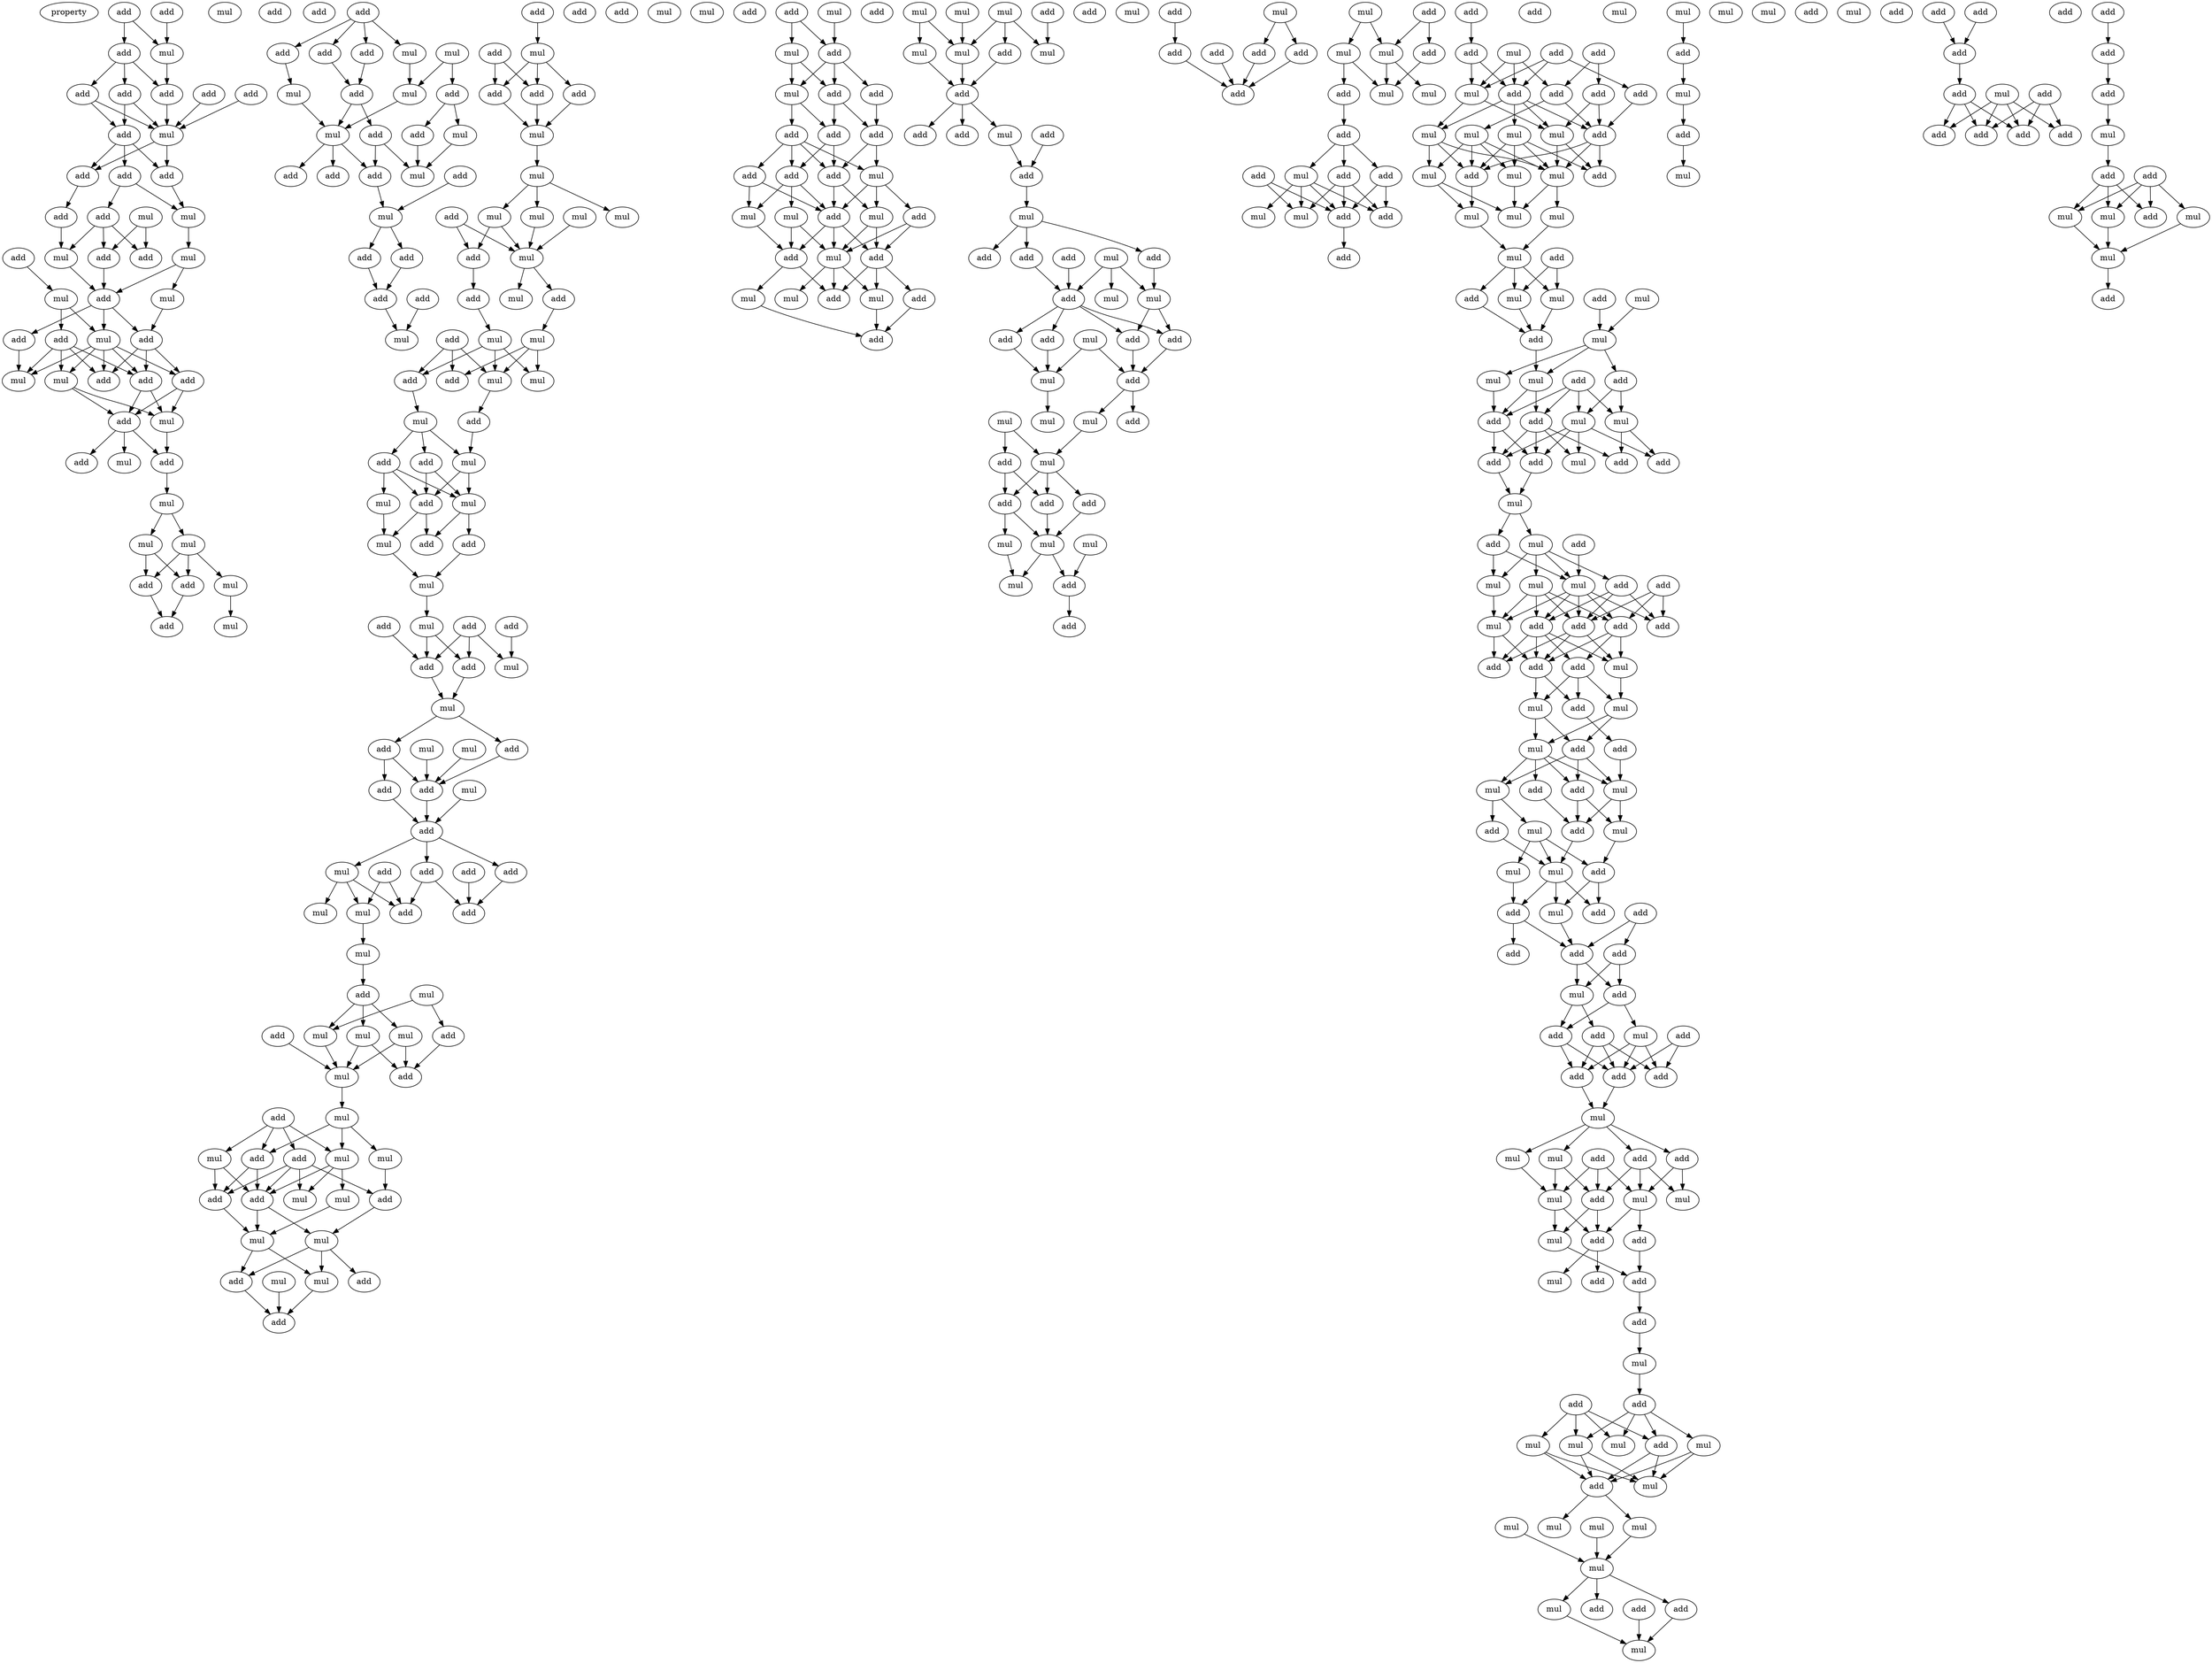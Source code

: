 digraph {
    node [fontcolor=black]
    property [mul=2,lf=1.3]
    0 [ label = add ];
    1 [ label = add ];
    2 [ label = mul ];
    3 [ label = add ];
    4 [ label = mul ];
    5 [ label = add ];
    6 [ label = add ];
    7 [ label = add ];
    8 [ label = add ];
    9 [ label = add ];
    10 [ label = mul ];
    11 [ label = add ];
    12 [ label = add ];
    13 [ label = add ];
    14 [ label = add ];
    15 [ label = mul ];
    16 [ label = mul ];
    17 [ label = add ];
    18 [ label = add ];
    19 [ label = mul ];
    20 [ label = add ];
    21 [ label = add ];
    22 [ label = add ];
    23 [ label = mul ];
    24 [ label = mul ];
    25 [ label = mul ];
    26 [ label = add ];
    27 [ label = add ];
    28 [ label = mul ];
    29 [ label = add ];
    30 [ label = add ];
    31 [ label = add ];
    32 [ label = add ];
    33 [ label = add ];
    34 [ label = mul ];
    35 [ label = mul ];
    36 [ label = add ];
    37 [ label = mul ];
    38 [ label = mul ];
    39 [ label = add ];
    40 [ label = add ];
    41 [ label = add ];
    42 [ label = mul ];
    43 [ label = mul ];
    44 [ label = mul ];
    45 [ label = add ];
    46 [ label = add ];
    47 [ label = mul ];
    48 [ label = add ];
    49 [ label = add ];
    50 [ label = mul ];
    51 [ label = add ];
    52 [ label = add ];
    53 [ label = add ];
    54 [ label = mul ];
    55 [ label = mul ];
    56 [ label = add ];
    57 [ label = add ];
    58 [ label = mul ];
    59 [ label = mul ];
    60 [ label = add ];
    61 [ label = add ];
    62 [ label = mul ];
    63 [ label = mul ];
    64 [ label = add ];
    65 [ label = add ];
    66 [ label = add ];
    67 [ label = mul ];
    68 [ label = add ];
    69 [ label = add ];
    70 [ label = mul ];
    71 [ label = add ];
    72 [ label = add ];
    73 [ label = add ];
    74 [ label = add ];
    75 [ label = mul ];
    76 [ label = add ];
    77 [ label = add ];
    78 [ label = mul ];
    79 [ label = add ];
    80 [ label = add ];
    81 [ label = add ];
    82 [ label = add ];
    83 [ label = mul ];
    84 [ label = mul ];
    85 [ label = add ];
    86 [ label = mul ];
    87 [ label = mul ];
    88 [ label = mul ];
    89 [ label = mul ];
    90 [ label = mul ];
    91 [ label = add ];
    92 [ label = add ];
    93 [ label = mul ];
    94 [ label = add ];
    95 [ label = add ];
    96 [ label = mul ];
    97 [ label = add ];
    98 [ label = mul ];
    99 [ label = add ];
    100 [ label = add ];
    101 [ label = mul ];
    102 [ label = mul ];
    103 [ label = add ];
    104 [ label = mul ];
    105 [ label = mul ];
    106 [ label = add ];
    107 [ label = add ];
    108 [ label = add ];
    109 [ label = mul ];
    110 [ label = mul ];
    111 [ label = add ];
    112 [ label = mul ];
    113 [ label = add ];
    114 [ label = mul ];
    115 [ label = mul ];
    116 [ label = add ];
    117 [ label = add ];
    118 [ label = mul ];
    119 [ label = mul ];
    120 [ label = add ];
    121 [ label = mul ];
    122 [ label = add ];
    123 [ label = add ];
    124 [ label = mul ];
    125 [ label = add ];
    126 [ label = add ];
    127 [ label = mul ];
    128 [ label = mul ];
    129 [ label = add ];
    130 [ label = add ];
    131 [ label = add ];
    132 [ label = mul ];
    133 [ label = add ];
    134 [ label = add ];
    135 [ label = add ];
    136 [ label = add ];
    137 [ label = add ];
    138 [ label = mul ];
    139 [ label = add ];
    140 [ label = mul ];
    141 [ label = add ];
    142 [ label = mul ];
    143 [ label = mul ];
    144 [ label = add ];
    145 [ label = mul ];
    146 [ label = mul ];
    147 [ label = mul ];
    148 [ label = add ];
    149 [ label = add ];
    150 [ label = mul ];
    151 [ label = mul ];
    152 [ label = add ];
    153 [ label = mul ];
    154 [ label = add ];
    155 [ label = add ];
    156 [ label = mul ];
    157 [ label = mul ];
    158 [ label = mul ];
    159 [ label = add ];
    160 [ label = add ];
    161 [ label = mul ];
    162 [ label = add ];
    163 [ label = mul ];
    164 [ label = add ];
    165 [ label = mul ];
    166 [ label = mul ];
    167 [ label = add ];
    168 [ label = mul ];
    169 [ label = mul ];
    170 [ label = add ];
    171 [ label = add ];
    172 [ label = mul ];
    173 [ label = add ];
    174 [ label = add ];
    175 [ label = mul ];
    176 [ label = mul ];
    177 [ label = add ];
    178 [ label = add ];
    179 [ label = add ];
    180 [ label = add ];
    181 [ label = add ];
    182 [ label = add ];
    183 [ label = add ];
    184 [ label = mul ];
    185 [ label = add ];
    186 [ label = add ];
    187 [ label = add ];
    188 [ label = mul ];
    189 [ label = mul ];
    190 [ label = mul ];
    191 [ label = add ];
    192 [ label = add ];
    193 [ label = mul ];
    194 [ label = add ];
    195 [ label = mul ];
    196 [ label = mul ];
    197 [ label = add ];
    198 [ label = mul ];
    199 [ label = add ];
    200 [ label = add ];
    201 [ label = mul ];
    202 [ label = mul ];
    203 [ label = mul ];
    204 [ label = add ];
    205 [ label = mul ];
    206 [ label = mul ];
    207 [ label = mul ];
    208 [ label = add ];
    209 [ label = add ];
    210 [ label = add ];
    211 [ label = add ];
    212 [ label = mul ];
    213 [ label = add ];
    214 [ label = add ];
    215 [ label = mul ];
    216 [ label = add ];
    217 [ label = add ];
    218 [ label = add ];
    219 [ label = mul ];
    220 [ label = add ];
    221 [ label = add ];
    222 [ label = mul ];
    223 [ label = mul ];
    224 [ label = add ];
    225 [ label = add ];
    226 [ label = add ];
    227 [ label = mul ];
    228 [ label = add ];
    229 [ label = add ];
    230 [ label = mul ];
    231 [ label = mul ];
    232 [ label = mul ];
    233 [ label = mul ];
    234 [ label = add ];
    235 [ label = mul ];
    236 [ label = add ];
    237 [ label = add ];
    238 [ label = add ];
    239 [ label = add ];
    240 [ label = add ];
    241 [ label = mul ];
    242 [ label = mul ];
    243 [ label = mul ];
    244 [ label = mul ];
    245 [ label = add ];
    246 [ label = add ];
    247 [ label = mul ];
    248 [ label = add ];
    249 [ label = mul ];
    250 [ label = add ];
    251 [ label = add ];
    252 [ label = add ];
    253 [ label = add ];
    254 [ label = add ];
    255 [ label = add ];
    256 [ label = mul ];
    257 [ label = mul ];
    258 [ label = add ];
    259 [ label = mul ];
    260 [ label = mul ];
    261 [ label = mul ];
    262 [ label = add ];
    263 [ label = add ];
    264 [ label = add ];
    265 [ label = add ];
    266 [ label = add ];
    267 [ label = mul ];
    268 [ label = add ];
    269 [ label = mul ];
    270 [ label = mul ];
    271 [ label = add ];
    272 [ label = add ];
    273 [ label = add ];
    274 [ label = mul ];
    275 [ label = add ];
    276 [ label = add ];
    277 [ label = add ];
    278 [ label = add ];
    279 [ label = add ];
    280 [ label = mul ];
    281 [ label = add ];
    282 [ label = add ];
    283 [ label = mul ];
    284 [ label = mul ];
    285 [ label = mul ];
    286 [ label = add ];
    287 [ label = mul ];
    288 [ label = add ];
    289 [ label = mul ];
    290 [ label = mul ];
    291 [ label = mul ];
    292 [ label = add ];
    293 [ label = mul ];
    294 [ label = mul ];
    295 [ label = mul ];
    296 [ label = mul ];
    297 [ label = add ];
    298 [ label = add ];
    299 [ label = mul ];
    300 [ label = add ];
    301 [ label = mul ];
    302 [ label = mul ];
    303 [ label = add ];
    304 [ label = mul ];
    305 [ label = mul ];
    306 [ label = add ];
    307 [ label = add ];
    308 [ label = mul ];
    309 [ label = mul ];
    310 [ label = add ];
    311 [ label = mul ];
    312 [ label = add ];
    313 [ label = add ];
    314 [ label = add ];
    315 [ label = add ];
    316 [ label = mul ];
    317 [ label = add ];
    318 [ label = mul ];
    319 [ label = add ];
    320 [ label = add ];
    321 [ label = mul ];
    322 [ label = add ];
    323 [ label = mul ];
    324 [ label = mul ];
    325 [ label = mul ];
    326 [ label = add ];
    327 [ label = add ];
    328 [ label = add ];
    329 [ label = add ];
    330 [ label = add ];
    331 [ label = mul ];
    332 [ label = add ];
    333 [ label = mul ];
    334 [ label = add ];
    335 [ label = add ];
    336 [ label = mul ];
    337 [ label = add ];
    338 [ label = mul ];
    339 [ label = mul ];
    340 [ label = add ];
    341 [ label = add ];
    342 [ label = mul ];
    343 [ label = mul ];
    344 [ label = add ];
    345 [ label = add ];
    346 [ label = add ];
    347 [ label = mul ];
    348 [ label = add ];
    349 [ label = mul ];
    350 [ label = mul ];
    351 [ label = mul ];
    352 [ label = add ];
    353 [ label = add ];
    354 [ label = add ];
    355 [ label = add ];
    356 [ label = mul ];
    357 [ label = add ];
    358 [ label = add ];
    359 [ label = add ];
    360 [ label = add ];
    361 [ label = mul ];
    362 [ label = mul ];
    363 [ label = add ];
    364 [ label = add ];
    365 [ label = add ];
    366 [ label = add ];
    367 [ label = add ];
    368 [ label = add ];
    369 [ label = add ];
    370 [ label = mul ];
    371 [ label = add ];
    372 [ label = add ];
    373 [ label = add ];
    374 [ label = mul ];
    375 [ label = mul ];
    376 [ label = mul ];
    377 [ label = add ];
    378 [ label = mul ];
    379 [ label = mul ];
    380 [ label = add ];
    381 [ label = mul ];
    382 [ label = add ];
    383 [ label = mul ];
    384 [ label = add ];
    385 [ label = add ];
    386 [ label = add ];
    387 [ label = mul ];
    388 [ label = add ];
    389 [ label = add ];
    390 [ label = mul ];
    391 [ label = mul ];
    392 [ label = mul ];
    393 [ label = add ];
    394 [ label = mul ];
    395 [ label = mul ];
    396 [ label = add ];
    397 [ label = mul ];
    398 [ label = mul ];
    399 [ label = mul ];
    400 [ label = mul ];
    401 [ label = mul ];
    402 [ label = mul ];
    403 [ label = add ];
    404 [ label = mul ];
    405 [ label = add ];
    406 [ label = add ];
    407 [ label = mul ];
    408 [ label = mul ];
    409 [ label = mul ];
    410 [ label = mul ];
    411 [ label = add ];
    412 [ label = mul ];
    413 [ label = add ];
    414 [ label = add ];
    415 [ label = mul ];
    416 [ label = add ];
    417 [ label = add ];
    418 [ label = add ];
    419 [ label = add ];
    420 [ label = mul ];
    421 [ label = add ];
    422 [ label = add ];
    423 [ label = add ];
    424 [ label = mul ];
    425 [ label = add ];
    426 [ label = add ];
    427 [ label = add ];
    428 [ label = add ];
    429 [ label = add ];
    430 [ label = add ];
    431 [ label = add ];
    432 [ label = mul ];
    433 [ label = add ];
    434 [ label = add ];
    435 [ label = mul ];
    436 [ label = mul ];
    437 [ label = add ];
    438 [ label = mul ];
    439 [ label = mul ];
    440 [ label = add ];
    0 -> 3 [ name = 0 ];
    0 -> 4 [ name = 1 ];
    1 -> 4 [ name = 2 ];
    3 -> 5 [ name = 3 ];
    3 -> 6 [ name = 4 ];
    3 -> 9 [ name = 5 ];
    4 -> 6 [ name = 6 ];
    5 -> 10 [ name = 7 ];
    5 -> 11 [ name = 8 ];
    6 -> 10 [ name = 9 ];
    7 -> 10 [ name = 10 ];
    8 -> 10 [ name = 11 ];
    9 -> 10 [ name = 12 ];
    9 -> 11 [ name = 13 ];
    10 -> 12 [ name = 14 ];
    10 -> 14 [ name = 15 ];
    11 -> 12 [ name = 16 ];
    11 -> 13 [ name = 17 ];
    11 -> 14 [ name = 18 ];
    12 -> 18 [ name = 19 ];
    13 -> 16 [ name = 20 ];
    13 -> 17 [ name = 21 ];
    14 -> 16 [ name = 22 ];
    15 -> 20 [ name = 23 ];
    15 -> 21 [ name = 24 ];
    16 -> 23 [ name = 25 ];
    17 -> 19 [ name = 26 ];
    17 -> 20 [ name = 27 ];
    17 -> 21 [ name = 28 ];
    18 -> 19 [ name = 29 ];
    19 -> 26 [ name = 30 ];
    21 -> 26 [ name = 31 ];
    22 -> 25 [ name = 32 ];
    23 -> 24 [ name = 33 ];
    23 -> 26 [ name = 34 ];
    24 -> 27 [ name = 35 ];
    25 -> 28 [ name = 36 ];
    25 -> 29 [ name = 37 ];
    26 -> 27 [ name = 38 ];
    26 -> 28 [ name = 39 ];
    26 -> 30 [ name = 40 ];
    27 -> 31 [ name = 41 ];
    27 -> 32 [ name = 42 ];
    27 -> 33 [ name = 43 ];
    28 -> 31 [ name = 44 ];
    28 -> 32 [ name = 45 ];
    28 -> 33 [ name = 46 ];
    28 -> 34 [ name = 47 ];
    28 -> 35 [ name = 48 ];
    29 -> 32 [ name = 49 ];
    29 -> 33 [ name = 50 ];
    29 -> 34 [ name = 51 ];
    29 -> 35 [ name = 52 ];
    30 -> 35 [ name = 53 ];
    31 -> 36 [ name = 54 ];
    31 -> 37 [ name = 55 ];
    32 -> 36 [ name = 56 ];
    32 -> 37 [ name = 57 ];
    34 -> 36 [ name = 58 ];
    34 -> 37 [ name = 59 ];
    36 -> 38 [ name = 60 ];
    36 -> 39 [ name = 61 ];
    36 -> 40 [ name = 62 ];
    37 -> 39 [ name = 63 ];
    39 -> 42 [ name = 64 ];
    42 -> 43 [ name = 65 ];
    42 -> 44 [ name = 66 ];
    43 -> 45 [ name = 67 ];
    43 -> 46 [ name = 68 ];
    43 -> 47 [ name = 69 ];
    44 -> 45 [ name = 70 ];
    44 -> 46 [ name = 71 ];
    45 -> 49 [ name = 72 ];
    46 -> 49 [ name = 73 ];
    47 -> 50 [ name = 74 ];
    51 -> 52 [ name = 75 ];
    51 -> 53 [ name = 76 ];
    51 -> 55 [ name = 77 ];
    51 -> 56 [ name = 78 ];
    52 -> 57 [ name = 79 ];
    53 -> 58 [ name = 80 ];
    54 -> 59 [ name = 81 ];
    54 -> 60 [ name = 82 ];
    55 -> 59 [ name = 83 ];
    56 -> 57 [ name = 84 ];
    57 -> 63 [ name = 85 ];
    57 -> 64 [ name = 86 ];
    58 -> 63 [ name = 87 ];
    59 -> 63 [ name = 88 ];
    60 -> 61 [ name = 89 ];
    60 -> 62 [ name = 90 ];
    61 -> 67 [ name = 91 ];
    62 -> 67 [ name = 92 ];
    63 -> 65 [ name = 93 ];
    63 -> 66 [ name = 94 ];
    63 -> 68 [ name = 95 ];
    64 -> 66 [ name = 96 ];
    64 -> 67 [ name = 97 ];
    66 -> 70 [ name = 98 ];
    69 -> 70 [ name = 99 ];
    70 -> 71 [ name = 100 ];
    70 -> 72 [ name = 101 ];
    71 -> 73 [ name = 102 ];
    72 -> 73 [ name = 103 ];
    73 -> 75 [ name = 104 ];
    74 -> 75 [ name = 105 ];
    76 -> 78 [ name = 106 ];
    77 -> 79 [ name = 107 ];
    77 -> 81 [ name = 108 ];
    78 -> 79 [ name = 109 ];
    78 -> 80 [ name = 110 ];
    78 -> 81 [ name = 111 ];
    79 -> 83 [ name = 112 ];
    80 -> 83 [ name = 113 ];
    81 -> 83 [ name = 114 ];
    83 -> 84 [ name = 115 ];
    84 -> 87 [ name = 116 ];
    84 -> 88 [ name = 117 ];
    84 -> 89 [ name = 118 ];
    85 -> 90 [ name = 119 ];
    85 -> 91 [ name = 120 ];
    86 -> 90 [ name = 121 ];
    87 -> 90 [ name = 122 ];
    87 -> 91 [ name = 123 ];
    89 -> 90 [ name = 124 ];
    90 -> 93 [ name = 125 ];
    90 -> 95 [ name = 126 ];
    91 -> 92 [ name = 127 ];
    92 -> 96 [ name = 128 ];
    95 -> 98 [ name = 129 ];
    96 -> 100 [ name = 130 ];
    96 -> 101 [ name = 131 ];
    96 -> 102 [ name = 132 ];
    97 -> 99 [ name = 133 ];
    97 -> 100 [ name = 134 ];
    97 -> 102 [ name = 135 ];
    98 -> 99 [ name = 136 ];
    98 -> 101 [ name = 137 ];
    98 -> 102 [ name = 138 ];
    100 -> 104 [ name = 139 ];
    102 -> 103 [ name = 140 ];
    103 -> 105 [ name = 141 ];
    104 -> 105 [ name = 142 ];
    104 -> 106 [ name = 143 ];
    104 -> 107 [ name = 144 ];
    105 -> 108 [ name = 145 ];
    105 -> 109 [ name = 146 ];
    106 -> 108 [ name = 147 ];
    106 -> 109 [ name = 148 ];
    107 -> 108 [ name = 149 ];
    107 -> 109 [ name = 150 ];
    107 -> 110 [ name = 151 ];
    108 -> 113 [ name = 152 ];
    108 -> 114 [ name = 153 ];
    109 -> 111 [ name = 154 ];
    109 -> 113 [ name = 155 ];
    110 -> 114 [ name = 156 ];
    111 -> 115 [ name = 157 ];
    114 -> 115 [ name = 158 ];
    115 -> 118 [ name = 159 ];
    116 -> 121 [ name = 160 ];
    116 -> 122 [ name = 161 ];
    116 -> 123 [ name = 162 ];
    117 -> 122 [ name = 163 ];
    118 -> 122 [ name = 164 ];
    118 -> 123 [ name = 165 ];
    120 -> 121 [ name = 166 ];
    122 -> 124 [ name = 167 ];
    123 -> 124 [ name = 168 ];
    124 -> 126 [ name = 169 ];
    124 -> 129 [ name = 170 ];
    126 -> 130 [ name = 171 ];
    126 -> 131 [ name = 172 ];
    127 -> 131 [ name = 173 ];
    128 -> 131 [ name = 174 ];
    129 -> 131 [ name = 175 ];
    130 -> 133 [ name = 176 ];
    131 -> 133 [ name = 177 ];
    132 -> 133 [ name = 178 ];
    133 -> 134 [ name = 179 ];
    133 -> 137 [ name = 180 ];
    133 -> 138 [ name = 181 ];
    134 -> 139 [ name = 182 ];
    134 -> 141 [ name = 183 ];
    135 -> 140 [ name = 184 ];
    135 -> 141 [ name = 185 ];
    136 -> 139 [ name = 186 ];
    137 -> 139 [ name = 187 ];
    138 -> 140 [ name = 188 ];
    138 -> 141 [ name = 189 ];
    138 -> 142 [ name = 190 ];
    140 -> 143 [ name = 191 ];
    143 -> 144 [ name = 192 ];
    144 -> 146 [ name = 193 ];
    144 -> 147 [ name = 194 ];
    144 -> 150 [ name = 195 ];
    145 -> 146 [ name = 196 ];
    145 -> 149 [ name = 197 ];
    146 -> 151 [ name = 198 ];
    147 -> 151 [ name = 199 ];
    147 -> 152 [ name = 200 ];
    148 -> 151 [ name = 201 ];
    149 -> 152 [ name = 202 ];
    150 -> 151 [ name = 203 ];
    150 -> 152 [ name = 204 ];
    151 -> 153 [ name = 205 ];
    153 -> 156 [ name = 206 ];
    153 -> 158 [ name = 207 ];
    153 -> 159 [ name = 208 ];
    154 -> 155 [ name = 209 ];
    154 -> 157 [ name = 210 ];
    154 -> 158 [ name = 211 ];
    154 -> 159 [ name = 212 ];
    155 -> 160 [ name = 213 ];
    155 -> 161 [ name = 214 ];
    155 -> 162 [ name = 215 ];
    155 -> 164 [ name = 216 ];
    156 -> 162 [ name = 217 ];
    157 -> 160 [ name = 218 ];
    157 -> 164 [ name = 219 ];
    158 -> 161 [ name = 220 ];
    158 -> 163 [ name = 221 ];
    158 -> 164 [ name = 222 ];
    159 -> 160 [ name = 223 ];
    159 -> 164 [ name = 224 ];
    160 -> 166 [ name = 225 ];
    162 -> 165 [ name = 226 ];
    163 -> 166 [ name = 227 ];
    164 -> 165 [ name = 228 ];
    164 -> 166 [ name = 229 ];
    165 -> 167 [ name = 230 ];
    165 -> 169 [ name = 231 ];
    165 -> 170 [ name = 232 ];
    166 -> 169 [ name = 233 ];
    166 -> 170 [ name = 234 ];
    168 -> 171 [ name = 235 ];
    169 -> 171 [ name = 236 ];
    170 -> 171 [ name = 237 ];
    172 -> 174 [ name = 238 ];
    173 -> 174 [ name = 239 ];
    173 -> 175 [ name = 240 ];
    174 -> 176 [ name = 241 ];
    174 -> 177 [ name = 242 ];
    174 -> 178 [ name = 243 ];
    175 -> 176 [ name = 244 ];
    175 -> 178 [ name = 245 ];
    176 -> 179 [ name = 246 ];
    176 -> 180 [ name = 247 ];
    177 -> 181 [ name = 248 ];
    178 -> 179 [ name = 249 ];
    178 -> 181 [ name = 250 ];
    179 -> 183 [ name = 251 ];
    179 -> 185 [ name = 252 ];
    180 -> 182 [ name = 253 ];
    180 -> 183 [ name = 254 ];
    180 -> 184 [ name = 255 ];
    180 -> 185 [ name = 256 ];
    181 -> 183 [ name = 257 ];
    181 -> 184 [ name = 258 ];
    182 -> 187 [ name = 259 ];
    182 -> 189 [ name = 260 ];
    183 -> 187 [ name = 261 ];
    183 -> 190 [ name = 262 ];
    184 -> 186 [ name = 263 ];
    184 -> 187 [ name = 264 ];
    184 -> 190 [ name = 265 ];
    185 -> 187 [ name = 266 ];
    185 -> 188 [ name = 267 ];
    185 -> 189 [ name = 268 ];
    186 -> 191 [ name = 269 ];
    186 -> 193 [ name = 270 ];
    187 -> 191 [ name = 271 ];
    187 -> 192 [ name = 272 ];
    187 -> 193 [ name = 273 ];
    188 -> 192 [ name = 274 ];
    188 -> 193 [ name = 275 ];
    189 -> 192 [ name = 276 ];
    190 -> 191 [ name = 277 ];
    190 -> 193 [ name = 278 ];
    191 -> 194 [ name = 279 ];
    191 -> 195 [ name = 280 ];
    191 -> 197 [ name = 281 ];
    192 -> 196 [ name = 282 ];
    192 -> 197 [ name = 283 ];
    193 -> 195 [ name = 284 ];
    193 -> 197 [ name = 285 ];
    193 -> 198 [ name = 286 ];
    194 -> 199 [ name = 287 ];
    195 -> 199 [ name = 288 ];
    196 -> 199 [ name = 289 ];
    201 -> 205 [ name = 290 ];
    202 -> 205 [ name = 291 ];
    202 -> 206 [ name = 292 ];
    202 -> 208 [ name = 293 ];
    203 -> 205 [ name = 294 ];
    203 -> 207 [ name = 295 ];
    204 -> 206 [ name = 296 ];
    205 -> 209 [ name = 297 ];
    207 -> 209 [ name = 298 ];
    208 -> 209 [ name = 299 ];
    209 -> 210 [ name = 300 ];
    209 -> 211 [ name = 301 ];
    209 -> 212 [ name = 302 ];
    212 -> 214 [ name = 303 ];
    213 -> 214 [ name = 304 ];
    214 -> 215 [ name = 305 ];
    215 -> 216 [ name = 306 ];
    215 -> 217 [ name = 307 ];
    215 -> 218 [ name = 308 ];
    217 -> 223 [ name = 309 ];
    218 -> 221 [ name = 310 ];
    219 -> 221 [ name = 311 ];
    219 -> 222 [ name = 312 ];
    219 -> 223 [ name = 313 ];
    220 -> 221 [ name = 314 ];
    221 -> 224 [ name = 315 ];
    221 -> 225 [ name = 316 ];
    221 -> 226 [ name = 317 ];
    221 -> 228 [ name = 318 ];
    223 -> 225 [ name = 319 ];
    223 -> 228 [ name = 320 ];
    224 -> 230 [ name = 321 ];
    225 -> 229 [ name = 322 ];
    226 -> 230 [ name = 323 ];
    227 -> 229 [ name = 324 ];
    227 -> 230 [ name = 325 ];
    228 -> 229 [ name = 326 ];
    229 -> 233 [ name = 327 ];
    229 -> 234 [ name = 328 ];
    230 -> 231 [ name = 329 ];
    232 -> 235 [ name = 330 ];
    232 -> 236 [ name = 331 ];
    233 -> 235 [ name = 332 ];
    235 -> 237 [ name = 333 ];
    235 -> 238 [ name = 334 ];
    235 -> 240 [ name = 335 ];
    236 -> 237 [ name = 336 ];
    236 -> 240 [ name = 337 ];
    237 -> 241 [ name = 338 ];
    237 -> 242 [ name = 339 ];
    238 -> 242 [ name = 340 ];
    240 -> 242 [ name = 341 ];
    241 -> 244 [ name = 342 ];
    242 -> 244 [ name = 343 ];
    242 -> 245 [ name = 344 ];
    243 -> 245 [ name = 345 ];
    245 -> 246 [ name = 346 ];
    248 -> 251 [ name = 347 ];
    249 -> 252 [ name = 348 ];
    249 -> 253 [ name = 349 ];
    250 -> 254 [ name = 350 ];
    251 -> 254 [ name = 351 ];
    252 -> 254 [ name = 352 ];
    253 -> 254 [ name = 353 ];
    255 -> 258 [ name = 354 ];
    255 -> 259 [ name = 355 ];
    256 -> 257 [ name = 356 ];
    256 -> 259 [ name = 357 ];
    257 -> 260 [ name = 358 ];
    257 -> 262 [ name = 359 ];
    258 -> 260 [ name = 360 ];
    259 -> 260 [ name = 361 ];
    259 -> 261 [ name = 362 ];
    262 -> 263 [ name = 363 ];
    263 -> 264 [ name = 364 ];
    263 -> 266 [ name = 365 ];
    263 -> 267 [ name = 366 ];
    264 -> 268 [ name = 367 ];
    264 -> 269 [ name = 368 ];
    264 -> 271 [ name = 369 ];
    265 -> 268 [ name = 370 ];
    265 -> 269 [ name = 371 ];
    266 -> 268 [ name = 372 ];
    266 -> 271 [ name = 373 ];
    267 -> 268 [ name = 374 ];
    267 -> 269 [ name = 375 ];
    267 -> 270 [ name = 376 ];
    267 -> 271 [ name = 377 ];
    268 -> 272 [ name = 378 ];
    273 -> 275 [ name = 379 ];
    274 -> 279 [ name = 380 ];
    274 -> 280 [ name = 381 ];
    274 -> 282 [ name = 382 ];
    275 -> 280 [ name = 383 ];
    275 -> 282 [ name = 384 ];
    276 -> 279 [ name = 385 ];
    276 -> 281 [ name = 386 ];
    277 -> 278 [ name = 387 ];
    277 -> 280 [ name = 388 ];
    277 -> 282 [ name = 389 ];
    278 -> 286 [ name = 390 ];
    279 -> 283 [ name = 391 ];
    279 -> 286 [ name = 392 ];
    280 -> 284 [ name = 393 ];
    280 -> 287 [ name = 394 ];
    281 -> 284 [ name = 395 ];
    281 -> 286 [ name = 396 ];
    282 -> 284 [ name = 397 ];
    282 -> 285 [ name = 398 ];
    282 -> 286 [ name = 399 ];
    282 -> 287 [ name = 400 ];
    283 -> 289 [ name = 401 ];
    283 -> 290 [ name = 402 ];
    283 -> 291 [ name = 403 ];
    283 -> 292 [ name = 404 ];
    284 -> 288 [ name = 405 ];
    284 -> 289 [ name = 406 ];
    285 -> 288 [ name = 407 ];
    285 -> 289 [ name = 408 ];
    285 -> 291 [ name = 409 ];
    285 -> 292 [ name = 410 ];
    286 -> 288 [ name = 411 ];
    286 -> 289 [ name = 412 ];
    286 -> 292 [ name = 413 ];
    287 -> 289 [ name = 414 ];
    287 -> 290 [ name = 415 ];
    287 -> 292 [ name = 416 ];
    289 -> 293 [ name = 417 ];
    289 -> 295 [ name = 418 ];
    290 -> 294 [ name = 419 ];
    290 -> 295 [ name = 420 ];
    291 -> 295 [ name = 421 ];
    292 -> 294 [ name = 422 ];
    293 -> 296 [ name = 423 ];
    294 -> 296 [ name = 424 ];
    296 -> 298 [ name = 425 ];
    296 -> 301 [ name = 426 ];
    296 -> 302 [ name = 427 ];
    297 -> 301 [ name = 428 ];
    297 -> 302 [ name = 429 ];
    298 -> 303 [ name = 430 ];
    299 -> 304 [ name = 431 ];
    300 -> 304 [ name = 432 ];
    301 -> 303 [ name = 433 ];
    302 -> 303 [ name = 434 ];
    303 -> 308 [ name = 435 ];
    304 -> 305 [ name = 436 ];
    304 -> 307 [ name = 437 ];
    304 -> 308 [ name = 438 ];
    305 -> 310 [ name = 439 ];
    306 -> 309 [ name = 440 ];
    306 -> 310 [ name = 441 ];
    306 -> 311 [ name = 442 ];
    306 -> 312 [ name = 443 ];
    307 -> 309 [ name = 444 ];
    307 -> 311 [ name = 445 ];
    308 -> 310 [ name = 446 ];
    308 -> 312 [ name = 447 ];
    309 -> 314 [ name = 448 ];
    309 -> 317 [ name = 449 ];
    310 -> 313 [ name = 450 ];
    310 -> 315 [ name = 451 ];
    311 -> 313 [ name = 452 ];
    311 -> 315 [ name = 453 ];
    311 -> 316 [ name = 454 ];
    311 -> 317 [ name = 455 ];
    312 -> 313 [ name = 456 ];
    312 -> 314 [ name = 457 ];
    312 -> 315 [ name = 458 ];
    312 -> 316 [ name = 459 ];
    313 -> 318 [ name = 460 ];
    315 -> 318 [ name = 461 ];
    318 -> 320 [ name = 462 ];
    318 -> 321 [ name = 463 ];
    319 -> 325 [ name = 464 ];
    320 -> 324 [ name = 465 ];
    320 -> 325 [ name = 466 ];
    321 -> 323 [ name = 467 ];
    321 -> 324 [ name = 468 ];
    321 -> 325 [ name = 469 ];
    321 -> 326 [ name = 470 ];
    322 -> 328 [ name = 471 ];
    322 -> 329 [ name = 472 ];
    322 -> 330 [ name = 473 ];
    323 -> 327 [ name = 474 ];
    323 -> 328 [ name = 475 ];
    323 -> 330 [ name = 476 ];
    323 -> 331 [ name = 477 ];
    324 -> 331 [ name = 478 ];
    325 -> 327 [ name = 479 ];
    325 -> 328 [ name = 480 ];
    325 -> 329 [ name = 481 ];
    325 -> 330 [ name = 482 ];
    325 -> 331 [ name = 483 ];
    326 -> 327 [ name = 484 ];
    326 -> 328 [ name = 485 ];
    326 -> 329 [ name = 486 ];
    327 -> 332 [ name = 487 ];
    327 -> 333 [ name = 488 ];
    327 -> 334 [ name = 489 ];
    327 -> 335 [ name = 490 ];
    328 -> 332 [ name = 491 ];
    328 -> 333 [ name = 492 ];
    328 -> 335 [ name = 493 ];
    330 -> 332 [ name = 494 ];
    330 -> 333 [ name = 495 ];
    330 -> 334 [ name = 496 ];
    331 -> 332 [ name = 497 ];
    331 -> 335 [ name = 498 ];
    332 -> 337 [ name = 499 ];
    332 -> 338 [ name = 500 ];
    333 -> 336 [ name = 501 ];
    334 -> 336 [ name = 502 ];
    334 -> 337 [ name = 503 ];
    334 -> 338 [ name = 504 ];
    336 -> 339 [ name = 505 ];
    336 -> 341 [ name = 506 ];
    337 -> 340 [ name = 507 ];
    338 -> 339 [ name = 508 ];
    338 -> 341 [ name = 509 ];
    339 -> 342 [ name = 510 ];
    339 -> 343 [ name = 511 ];
    339 -> 344 [ name = 512 ];
    339 -> 345 [ name = 513 ];
    340 -> 343 [ name = 514 ];
    341 -> 342 [ name = 515 ];
    341 -> 343 [ name = 516 ];
    341 -> 344 [ name = 517 ];
    342 -> 347 [ name = 518 ];
    342 -> 348 [ name = 519 ];
    343 -> 346 [ name = 520 ];
    343 -> 349 [ name = 521 ];
    344 -> 346 [ name = 522 ];
    344 -> 349 [ name = 523 ];
    345 -> 346 [ name = 524 ];
    346 -> 350 [ name = 525 ];
    347 -> 350 [ name = 526 ];
    347 -> 351 [ name = 527 ];
    347 -> 352 [ name = 528 ];
    348 -> 350 [ name = 529 ];
    349 -> 352 [ name = 530 ];
    350 -> 353 [ name = 531 ];
    350 -> 354 [ name = 532 ];
    350 -> 356 [ name = 533 ];
    351 -> 354 [ name = 534 ];
    352 -> 353 [ name = 535 ];
    352 -> 356 [ name = 536 ];
    354 -> 357 [ name = 537 ];
    354 -> 358 [ name = 538 ];
    355 -> 357 [ name = 539 ];
    355 -> 359 [ name = 540 ];
    356 -> 357 [ name = 541 ];
    357 -> 360 [ name = 542 ];
    357 -> 361 [ name = 543 ];
    359 -> 360 [ name = 544 ];
    359 -> 361 [ name = 545 ];
    360 -> 362 [ name = 546 ];
    360 -> 365 [ name = 547 ];
    361 -> 364 [ name = 548 ];
    361 -> 365 [ name = 549 ];
    362 -> 367 [ name = 550 ];
    362 -> 368 [ name = 551 ];
    362 -> 369 [ name = 552 ];
    364 -> 367 [ name = 553 ];
    364 -> 368 [ name = 554 ];
    364 -> 369 [ name = 555 ];
    365 -> 367 [ name = 556 ];
    365 -> 369 [ name = 557 ];
    366 -> 368 [ name = 558 ];
    366 -> 369 [ name = 559 ];
    367 -> 370 [ name = 560 ];
    369 -> 370 [ name = 561 ];
    370 -> 372 [ name = 562 ];
    370 -> 373 [ name = 563 ];
    370 -> 374 [ name = 564 ];
    370 -> 375 [ name = 565 ];
    371 -> 377 [ name = 566 ];
    371 -> 378 [ name = 567 ];
    371 -> 379 [ name = 568 ];
    372 -> 376 [ name = 569 ];
    372 -> 378 [ name = 570 ];
    373 -> 376 [ name = 571 ];
    373 -> 377 [ name = 572 ];
    373 -> 378 [ name = 573 ];
    374 -> 379 [ name = 574 ];
    375 -> 377 [ name = 575 ];
    375 -> 379 [ name = 576 ];
    377 -> 381 [ name = 577 ];
    377 -> 382 [ name = 578 ];
    378 -> 380 [ name = 579 ];
    378 -> 382 [ name = 580 ];
    379 -> 381 [ name = 581 ];
    379 -> 382 [ name = 582 ];
    380 -> 385 [ name = 583 ];
    381 -> 385 [ name = 584 ];
    382 -> 383 [ name = 585 ];
    382 -> 384 [ name = 586 ];
    385 -> 386 [ name = 587 ];
    386 -> 387 [ name = 588 ];
    387 -> 388 [ name = 589 ];
    388 -> 390 [ name = 590 ];
    388 -> 391 [ name = 591 ];
    388 -> 392 [ name = 592 ];
    388 -> 393 [ name = 593 ];
    389 -> 390 [ name = 594 ];
    389 -> 391 [ name = 595 ];
    389 -> 393 [ name = 596 ];
    389 -> 394 [ name = 597 ];
    390 -> 395 [ name = 598 ];
    390 -> 396 [ name = 599 ];
    392 -> 395 [ name = 600 ];
    392 -> 396 [ name = 601 ];
    393 -> 395 [ name = 602 ];
    393 -> 396 [ name = 603 ];
    394 -> 395 [ name = 604 ];
    394 -> 396 [ name = 605 ];
    396 -> 400 [ name = 606 ];
    396 -> 401 [ name = 607 ];
    397 -> 402 [ name = 608 ];
    398 -> 402 [ name = 609 ];
    400 -> 402 [ name = 610 ];
    402 -> 404 [ name = 611 ];
    402 -> 405 [ name = 612 ];
    402 -> 406 [ name = 613 ];
    403 -> 407 [ name = 614 ];
    404 -> 407 [ name = 615 ];
    405 -> 407 [ name = 616 ];
    408 -> 414 [ name = 617 ];
    414 -> 415 [ name = 618 ];
    415 -> 416 [ name = 619 ];
    416 -> 420 [ name = 620 ];
    417 -> 421 [ name = 621 ];
    418 -> 421 [ name = 622 ];
    421 -> 422 [ name = 623 ];
    422 -> 425 [ name = 624 ];
    422 -> 426 [ name = 625 ];
    422 -> 427 [ name = 626 ];
    423 -> 425 [ name = 627 ];
    423 -> 426 [ name = 628 ];
    423 -> 429 [ name = 629 ];
    424 -> 425 [ name = 630 ];
    424 -> 426 [ name = 631 ];
    424 -> 427 [ name = 632 ];
    424 -> 429 [ name = 633 ];
    428 -> 430 [ name = 634 ];
    430 -> 431 [ name = 635 ];
    431 -> 432 [ name = 636 ];
    432 -> 434 [ name = 637 ];
    433 -> 435 [ name = 638 ];
    433 -> 436 [ name = 639 ];
    433 -> 437 [ name = 640 ];
    433 -> 438 [ name = 641 ];
    434 -> 435 [ name = 642 ];
    434 -> 436 [ name = 643 ];
    434 -> 437 [ name = 644 ];
    435 -> 439 [ name = 645 ];
    436 -> 439 [ name = 646 ];
    438 -> 439 [ name = 647 ];
    439 -> 440 [ name = 648 ];
}

